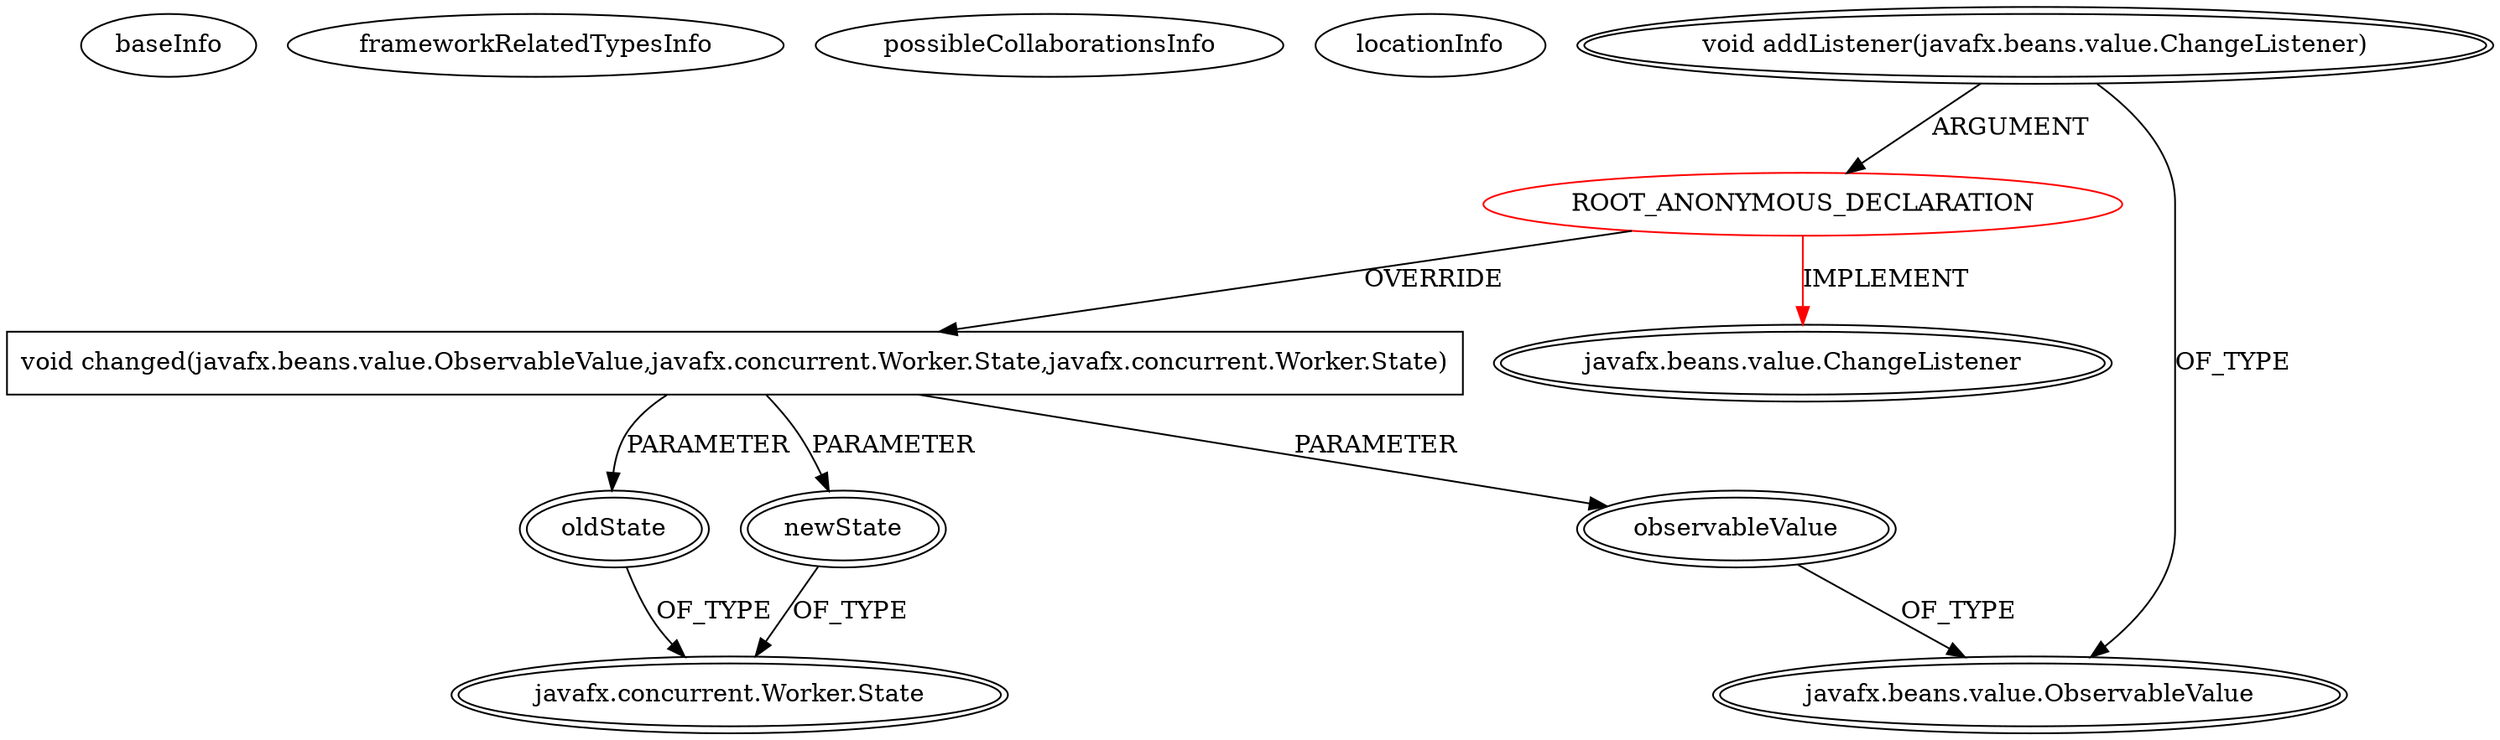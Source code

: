 digraph {
baseInfo[graphId=4276,category="extension_graph",isAnonymous=true,possibleRelation=false]
frameworkRelatedTypesInfo[0="javafx.beans.value.ChangeListener"]
possibleCollaborationsInfo[]
locationInfo[projectName="stepanovdg-VisualJadeMotionModel",filePath="/stepanovdg-VisualJadeMotionModel/VisualJadeMotionModel-master/src/by/bsu/kurs/stepanov/visualisation/GoogleMap.java",contextSignature="void invokeJS(java.lang.String)",graphId="4276"]
0[label="ROOT_ANONYMOUS_DECLARATION",vertexType="ROOT_ANONYMOUS_DECLARATION",isFrameworkType=false,color=red]
1[label="javafx.beans.value.ChangeListener",vertexType="FRAMEWORK_INTERFACE_TYPE",isFrameworkType=true,peripheries=2]
2[label="void addListener(javafx.beans.value.ChangeListener)",vertexType="OUTSIDE_CALL",isFrameworkType=true,peripheries=2]
3[label="javafx.beans.value.ObservableValue",vertexType="FRAMEWORK_INTERFACE_TYPE",isFrameworkType=true,peripheries=2]
4[label="void changed(javafx.beans.value.ObservableValue,javafx.concurrent.Worker.State,javafx.concurrent.Worker.State)",vertexType="OVERRIDING_METHOD_DECLARATION",isFrameworkType=false,shape=box]
5[label="observableValue",vertexType="PARAMETER_DECLARATION",isFrameworkType=true,peripheries=2]
7[label="oldState",vertexType="PARAMETER_DECLARATION",isFrameworkType=true,peripheries=2]
8[label="javafx.concurrent.Worker.State",vertexType="FRAMEWORK_CLASS_TYPE",isFrameworkType=true,peripheries=2]
9[label="newState",vertexType="PARAMETER_DECLARATION",isFrameworkType=true,peripheries=2]
0->1[label="IMPLEMENT",color=red]
2->0[label="ARGUMENT"]
2->3[label="OF_TYPE"]
0->4[label="OVERRIDE"]
5->3[label="OF_TYPE"]
4->5[label="PARAMETER"]
7->8[label="OF_TYPE"]
4->7[label="PARAMETER"]
9->8[label="OF_TYPE"]
4->9[label="PARAMETER"]
}
